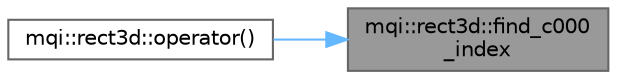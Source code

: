 digraph "mqi::rect3d::find_c000_index"
{
 // LATEX_PDF_SIZE
  bgcolor="transparent";
  edge [fontname=Helvetica,fontsize=10,labelfontname=Helvetica,labelfontsize=10];
  node [fontname=Helvetica,fontsize=10,shape=box,height=0.2,width=0.4];
  rankdir="RL";
  Node1 [id="Node000001",label="mqi::rect3d::find_c000\l_index",height=0.2,width=0.4,color="gray40", fillcolor="grey60", style="filled", fontcolor="black",tooltip="Finds the index of the cell's lower-left-front corner (c000) containing a given point."];
  Node1 -> Node2 [id="edge1_Node000001_Node000002",dir="back",color="steelblue1",style="solid",tooltip=" "];
  Node2 [id="Node000002",label="mqi::rect3d::operator()",height=0.2,width=0.4,color="grey40", fillcolor="white", style="filled",URL="$classmqi_1_1rect3d.html#af0f15ce56748f753294cb18b0a19cc76",tooltip="Performs trilinear interpolation to find the value at a given point."];
}
